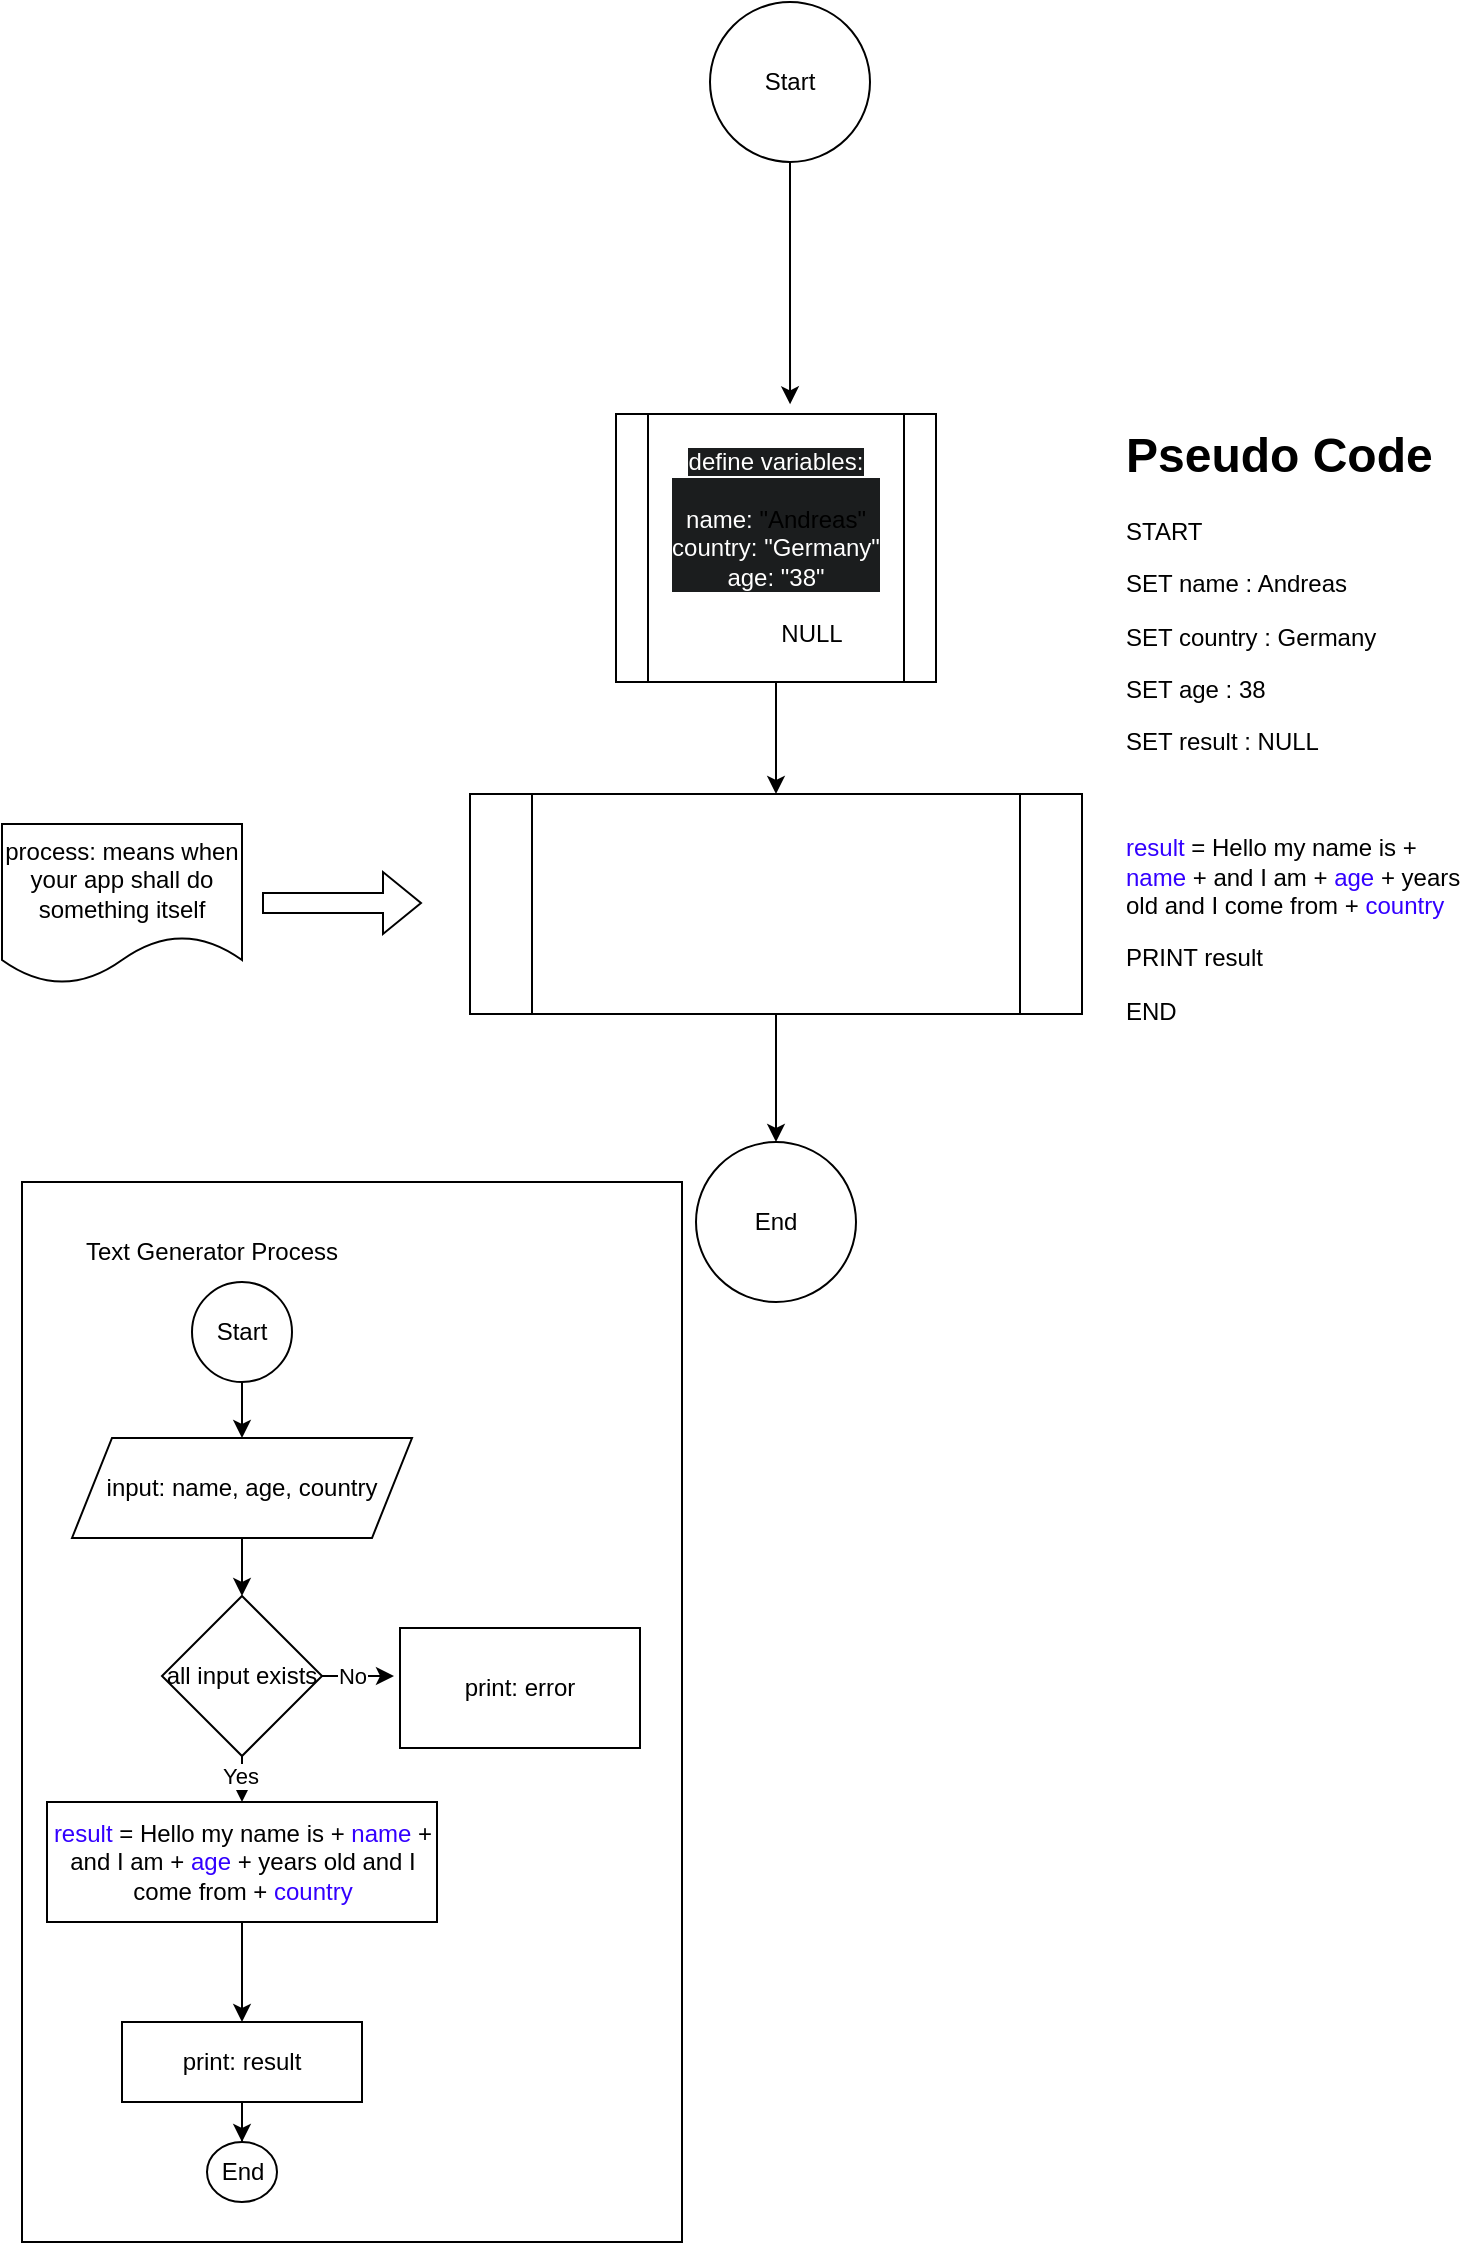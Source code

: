 <mxfile version="28.1.2">
  <diagram name="Seite-1" id="V5PZjSfQjVlLCj4_xzWk">
    <mxGraphModel dx="714" dy="569" grid="1" gridSize="10" guides="1" tooltips="1" connect="1" arrows="1" fold="1" page="1" pageScale="1" pageWidth="827" pageHeight="1169" math="0" shadow="0">
      <root>
        <mxCell id="0" />
        <mxCell id="1" parent="0" />
        <mxCell id="sRthDfuLk9lVr52R_ipN-1" value="Start" style="ellipse;whiteSpace=wrap;html=1;aspect=fixed;" vertex="1" parent="1">
          <mxGeometry x="374" y="40" width="80" height="80" as="geometry" />
        </mxCell>
        <mxCell id="sRthDfuLk9lVr52R_ipN-3" style="edgeStyle=orthogonalEdgeStyle;rounded=0;orthogonalLoop=1;jettySize=auto;html=1;entryX=0.544;entryY=-0.036;entryDx=0;entryDy=0;entryPerimeter=0;" edge="1" parent="1" source="sRthDfuLk9lVr52R_ipN-1" target="sRthDfuLk9lVr52R_ipN-4">
          <mxGeometry relative="1" as="geometry">
            <mxPoint x="414" y="220" as="targetPoint" />
            <Array as="points">
              <mxPoint x="414" y="216" />
            </Array>
          </mxGeometry>
        </mxCell>
        <mxCell id="sRthDfuLk9lVr52R_ipN-9" value="" style="edgeStyle=orthogonalEdgeStyle;rounded=0;orthogonalLoop=1;jettySize=auto;html=1;" edge="1" parent="1" source="sRthDfuLk9lVr52R_ipN-4" target="sRthDfuLk9lVr52R_ipN-8">
          <mxGeometry relative="1" as="geometry" />
        </mxCell>
        <mxCell id="sRthDfuLk9lVr52R_ipN-4" value="&lt;span style=&quot;color: rgb(255, 255, 255); font-family: Helvetica; font-size: 12px; font-style: normal; font-variant-ligatures: normal; font-variant-caps: normal; font-weight: 400; letter-spacing: normal; orphans: 2; text-align: center; text-indent: 0px; text-transform: none; widows: 2; word-spacing: 0px; -webkit-text-stroke-width: 0px; white-space: normal; background-color: rgb(27, 29, 30); text-decoration-thickness: initial; text-decoration-style: initial; text-decoration-color: initial; display: inline !important; float: none;&quot;&gt;define variables:&lt;/span&gt;&lt;div style=&quot;forced-color-adjust: none; font-family: Helvetica; font-size: 12px; font-style: normal; font-variant-ligatures: normal; font-variant-caps: normal; font-weight: 400; letter-spacing: normal; orphans: 2; text-align: center; text-indent: 0px; text-transform: none; widows: 2; word-spacing: 0px; -webkit-text-stroke-width: 0px; white-space: normal; background-color: rgb(27, 29, 30); text-decoration-thickness: initial; text-decoration-style: initial; text-decoration-color: initial; box-shadow: none !important;&quot;&gt;&lt;br style=&quot;forced-color-adjust: none; box-shadow: none !important;&quot;&gt;&lt;div style=&quot;forced-color-adjust: none; box-shadow: none !important;&quot;&gt;&lt;font&gt;&lt;font style=&quot;color: light-dark(rgb(255, 255, 255), rgb(0, 0, 255));&quot;&gt;name:&lt;/font&gt; &lt;/font&gt;&quot;Andreas&quot;&lt;/div&gt;&lt;div style=&quot;forced-color-adjust: none; box-shadow: none !important;&quot;&gt;&lt;font style=&quot;color: light-dark(rgb(255, 255, 255), rgb(0, 0, 255));&quot;&gt;country:&lt;/font&gt;&lt;span style=&quot;color: rgb(255, 255, 255);&quot;&gt; &quot;Germany&quot;&lt;/span&gt;&lt;/div&gt;&lt;/div&gt;&lt;div style=&quot;forced-color-adjust: none; font-family: Helvetica; font-size: 12px; font-style: normal; font-variant-ligatures: normal; font-variant-caps: normal; font-weight: 400; letter-spacing: normal; orphans: 2; text-align: center; text-indent: 0px; text-transform: none; widows: 2; word-spacing: 0px; -webkit-text-stroke-width: 0px; white-space: normal; background-color: rgb(27, 29, 30); text-decoration-thickness: initial; text-decoration-style: initial; text-decoration-color: initial; box-shadow: none !important;&quot;&gt;&lt;font style=&quot;color: light-dark(rgb(255, 255, 255), rgb(0, 0, 255));&quot;&gt;age: &lt;/font&gt;&lt;span style=&quot;color: rgb(255, 255, 255);&quot;&gt;&quot;38&quot;&lt;/span&gt;&lt;/div&gt;&lt;br&gt;&lt;font style=&quot;color: light-dark(rgb(255, 255, 255), rgb(0, 0, 255));&quot;&gt;result: &lt;/font&gt;NULL" style="shape=process;whiteSpace=wrap;html=1;backgroundOutline=1;" vertex="1" parent="1">
          <mxGeometry x="327" y="246" width="160" height="134" as="geometry" />
        </mxCell>
        <mxCell id="sRthDfuLk9lVr52R_ipN-6" value="process: means when your app shall do something itself" style="shape=document;whiteSpace=wrap;html=1;boundedLbl=1;" vertex="1" parent="1">
          <mxGeometry x="20" y="451" width="120" height="80" as="geometry" />
        </mxCell>
        <mxCell id="sRthDfuLk9lVr52R_ipN-7" value="" style="shape=flexArrow;endArrow=classic;html=1;rounded=0;" edge="1" parent="1">
          <mxGeometry width="50" height="50" relative="1" as="geometry">
            <mxPoint x="150" y="490.5" as="sourcePoint" />
            <mxPoint x="230" y="490.5" as="targetPoint" />
          </mxGeometry>
        </mxCell>
        <mxCell id="sRthDfuLk9lVr52R_ipN-11" style="edgeStyle=orthogonalEdgeStyle;rounded=0;orthogonalLoop=1;jettySize=auto;html=1;entryX=0.5;entryY=0;entryDx=0;entryDy=0;" edge="1" parent="1" source="sRthDfuLk9lVr52R_ipN-8" target="sRthDfuLk9lVr52R_ipN-12">
          <mxGeometry relative="1" as="geometry">
            <mxPoint x="407" y="590" as="targetPoint" />
          </mxGeometry>
        </mxCell>
        <mxCell id="sRthDfuLk9lVr52R_ipN-8" value="&lt;font style=&quot;color: rgb(255, 255, 255);&quot;&gt;Text Generator Process&lt;/font&gt;" style="shape=process;whiteSpace=wrap;html=1;backgroundOutline=1;" vertex="1" parent="1">
          <mxGeometry x="254" y="436" width="306" height="110" as="geometry" />
        </mxCell>
        <mxCell id="sRthDfuLk9lVr52R_ipN-12" value="End" style="ellipse;whiteSpace=wrap;html=1;rounded=1;" vertex="1" parent="1">
          <mxGeometry x="367" y="610" width="80" height="80" as="geometry" />
        </mxCell>
        <mxCell id="sRthDfuLk9lVr52R_ipN-14" value="" style="rounded=0;whiteSpace=wrap;html=1;" vertex="1" parent="1">
          <mxGeometry x="30" y="630" width="330" height="530" as="geometry" />
        </mxCell>
        <mxCell id="sRthDfuLk9lVr52R_ipN-15" value="Text Generator Process" style="text;html=1;align=center;verticalAlign=middle;whiteSpace=wrap;rounded=0;" vertex="1" parent="1">
          <mxGeometry x="40" y="650" width="170" height="30" as="geometry" />
        </mxCell>
        <mxCell id="sRthDfuLk9lVr52R_ipN-27" style="edgeStyle=orthogonalEdgeStyle;rounded=0;orthogonalLoop=1;jettySize=auto;html=1;entryX=0.5;entryY=0;entryDx=0;entryDy=0;" edge="1" parent="1" source="sRthDfuLk9lVr52R_ipN-16" target="sRthDfuLk9lVr52R_ipN-17">
          <mxGeometry relative="1" as="geometry" />
        </mxCell>
        <mxCell id="sRthDfuLk9lVr52R_ipN-16" value="Start" style="ellipse;whiteSpace=wrap;html=1;aspect=fixed;" vertex="1" parent="1">
          <mxGeometry x="115" y="680" width="50" height="50" as="geometry" />
        </mxCell>
        <mxCell id="sRthDfuLk9lVr52R_ipN-26" style="edgeStyle=orthogonalEdgeStyle;rounded=0;orthogonalLoop=1;jettySize=auto;html=1;entryX=0.5;entryY=0;entryDx=0;entryDy=0;" edge="1" parent="1" source="sRthDfuLk9lVr52R_ipN-17" target="sRthDfuLk9lVr52R_ipN-18">
          <mxGeometry relative="1" as="geometry" />
        </mxCell>
        <mxCell id="sRthDfuLk9lVr52R_ipN-17" value="input: name, age, country" style="shape=parallelogram;perimeter=parallelogramPerimeter;whiteSpace=wrap;html=1;fixedSize=1;" vertex="1" parent="1">
          <mxGeometry x="55" y="758" width="170" height="50" as="geometry" />
        </mxCell>
        <mxCell id="sRthDfuLk9lVr52R_ipN-25" style="edgeStyle=orthogonalEdgeStyle;rounded=0;orthogonalLoop=1;jettySize=auto;html=1;entryX=0.5;entryY=0;entryDx=0;entryDy=0;" edge="1" parent="1" source="sRthDfuLk9lVr52R_ipN-18" target="sRthDfuLk9lVr52R_ipN-24">
          <mxGeometry relative="1" as="geometry" />
        </mxCell>
        <mxCell id="sRthDfuLk9lVr52R_ipN-32" value="Yes" style="edgeLabel;html=1;align=center;verticalAlign=middle;resizable=0;points=[];" vertex="1" connectable="0" parent="sRthDfuLk9lVr52R_ipN-25">
          <mxGeometry x="0.056" y="1" relative="1" as="geometry">
            <mxPoint as="offset" />
          </mxGeometry>
        </mxCell>
        <mxCell id="sRthDfuLk9lVr52R_ipN-18" value="all input exists" style="rhombus;whiteSpace=wrap;html=1;" vertex="1" parent="1">
          <mxGeometry x="100" y="837" width="80" height="80" as="geometry" />
        </mxCell>
        <mxCell id="sRthDfuLk9lVr52R_ipN-19" value="print: error" style="rounded=0;whiteSpace=wrap;html=1;" vertex="1" parent="1">
          <mxGeometry x="219" y="853" width="120" height="60" as="geometry" />
        </mxCell>
        <mxCell id="sRthDfuLk9lVr52R_ipN-30" style="edgeStyle=orthogonalEdgeStyle;rounded=0;orthogonalLoop=1;jettySize=auto;html=1;entryX=0.5;entryY=0;entryDx=0;entryDy=0;" edge="1" parent="1" source="sRthDfuLk9lVr52R_ipN-20" target="sRthDfuLk9lVr52R_ipN-29">
          <mxGeometry relative="1" as="geometry" />
        </mxCell>
        <mxCell id="sRthDfuLk9lVr52R_ipN-20" value="print: result" style="rounded=0;whiteSpace=wrap;html=1;" vertex="1" parent="1">
          <mxGeometry x="80" y="1050" width="120" height="40" as="geometry" />
        </mxCell>
        <mxCell id="sRthDfuLk9lVr52R_ipN-22" style="edgeStyle=orthogonalEdgeStyle;rounded=0;orthogonalLoop=1;jettySize=auto;html=1;entryX=-0.025;entryY=0.4;entryDx=0;entryDy=0;entryPerimeter=0;" edge="1" parent="1" source="sRthDfuLk9lVr52R_ipN-18" target="sRthDfuLk9lVr52R_ipN-19">
          <mxGeometry relative="1" as="geometry" />
        </mxCell>
        <mxCell id="sRthDfuLk9lVr52R_ipN-23" value="No" style="edgeLabel;html=1;align=center;verticalAlign=middle;resizable=0;points=[];" vertex="1" connectable="0" parent="sRthDfuLk9lVr52R_ipN-22">
          <mxGeometry x="0.214" relative="1" as="geometry">
            <mxPoint x="-6" as="offset" />
          </mxGeometry>
        </mxCell>
        <mxCell id="sRthDfuLk9lVr52R_ipN-28" style="edgeStyle=orthogonalEdgeStyle;rounded=0;orthogonalLoop=1;jettySize=auto;html=1;entryX=0.5;entryY=0;entryDx=0;entryDy=0;" edge="1" parent="1" source="sRthDfuLk9lVr52R_ipN-24" target="sRthDfuLk9lVr52R_ipN-20">
          <mxGeometry relative="1" as="geometry" />
        </mxCell>
        <mxCell id="sRthDfuLk9lVr52R_ipN-24" value="&lt;font style=&quot;color: light-dark(rgb(51, 0, 255), rgb(0, 0, 255));&quot;&gt;result&lt;/font&gt; = Hello my name is + &lt;font style=&quot;color: light-dark(rgb(51, 0, 255), rgb(0, 0, 255));&quot;&gt;name&lt;/font&gt; + and I am + &lt;font style=&quot;color: light-dark(rgb(51, 0, 255), rgb(0, 0, 255));&quot;&gt;age&lt;/font&gt; + years old and I come from + &lt;font style=&quot;color: light-dark(rgb(51, 0, 255), rgb(0, 0, 255));&quot;&gt;country&lt;/font&gt;" style="rounded=0;whiteSpace=wrap;html=1;" vertex="1" parent="1">
          <mxGeometry x="42.5" y="940" width="195" height="60" as="geometry" />
        </mxCell>
        <mxCell id="sRthDfuLk9lVr52R_ipN-29" value="End" style="ellipse;whiteSpace=wrap;html=1;rounded=1;" vertex="1" parent="1">
          <mxGeometry x="122.5" y="1110" width="35" height="30" as="geometry" />
        </mxCell>
        <mxCell id="sRthDfuLk9lVr52R_ipN-31" value="&lt;h1 style=&quot;margin-top: 0px;&quot;&gt;Pseudo Code&lt;/h1&gt;&lt;p&gt;START&lt;/p&gt;&lt;p&gt;SET name : Andreas&lt;/p&gt;&lt;p&gt;SET country : Germany&lt;/p&gt;&lt;p&gt;SET age : 38&lt;/p&gt;&lt;p&gt;SET result : NULL&lt;/p&gt;&lt;p&gt;&lt;br&gt;&lt;/p&gt;&lt;p&gt;&lt;font style=&quot;color: light-dark(rgb(51, 0, 255), rgb(0, 0, 255));&quot;&gt;result&lt;/font&gt; = Hello my name is + &lt;font style=&quot;color: light-dark(rgb(51, 0, 255), rgb(0, 0, 255));&quot;&gt;name&lt;/font&gt; + and I am + &lt;font style=&quot;color: light-dark(rgb(51, 0, 255), rgb(0, 0, 255));&quot;&gt;age&lt;/font&gt; + years old and I come from + &lt;font style=&quot;color: light-dark(rgb(51, 0, 255), rgb(0, 0, 255));&quot;&gt;country&lt;/font&gt;&lt;/p&gt;&lt;p&gt;PRINT result&lt;/p&gt;&lt;p&gt;END&lt;/p&gt;" style="text;html=1;whiteSpace=wrap;overflow=hidden;rounded=0;" vertex="1" parent="1">
          <mxGeometry x="580" y="246" width="180" height="324" as="geometry" />
        </mxCell>
      </root>
    </mxGraphModel>
  </diagram>
</mxfile>

